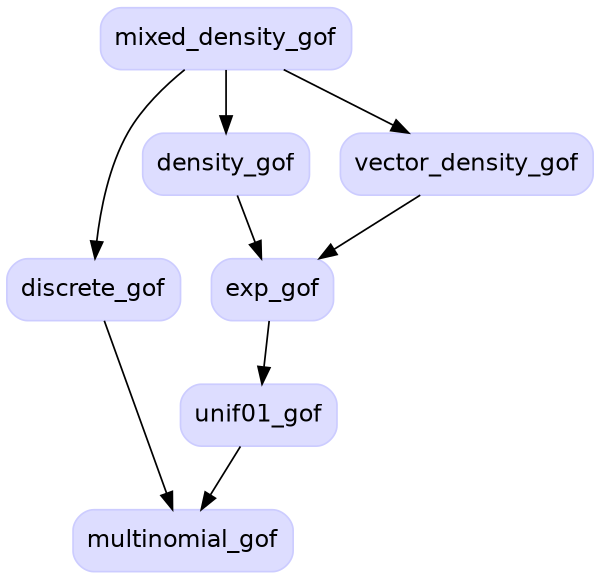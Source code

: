 digraph G {
    overlap=false;
    size="4,4";
    graph [fontname = "helvetica"];
    edge [fontname = "helvetica"];
    node [
        fontname = "helvetica",
        shape=Mrecord,
        style="filled",
        color="#ccccff",
        fillcolor="#ddddff"
    ];

    discrete_gof -> multinomial_gof;
    unif01_gof -> multinomial_gof;
    exp_gof -> unif01_gof;
    density_gof -> exp_gof;
    vector_density_gof -> exp_gof;
    mixed_density_gof -> density_gof;
    mixed_density_gof -> vector_density_gof;
    mixed_density_gof -> discrete_gof;
}
